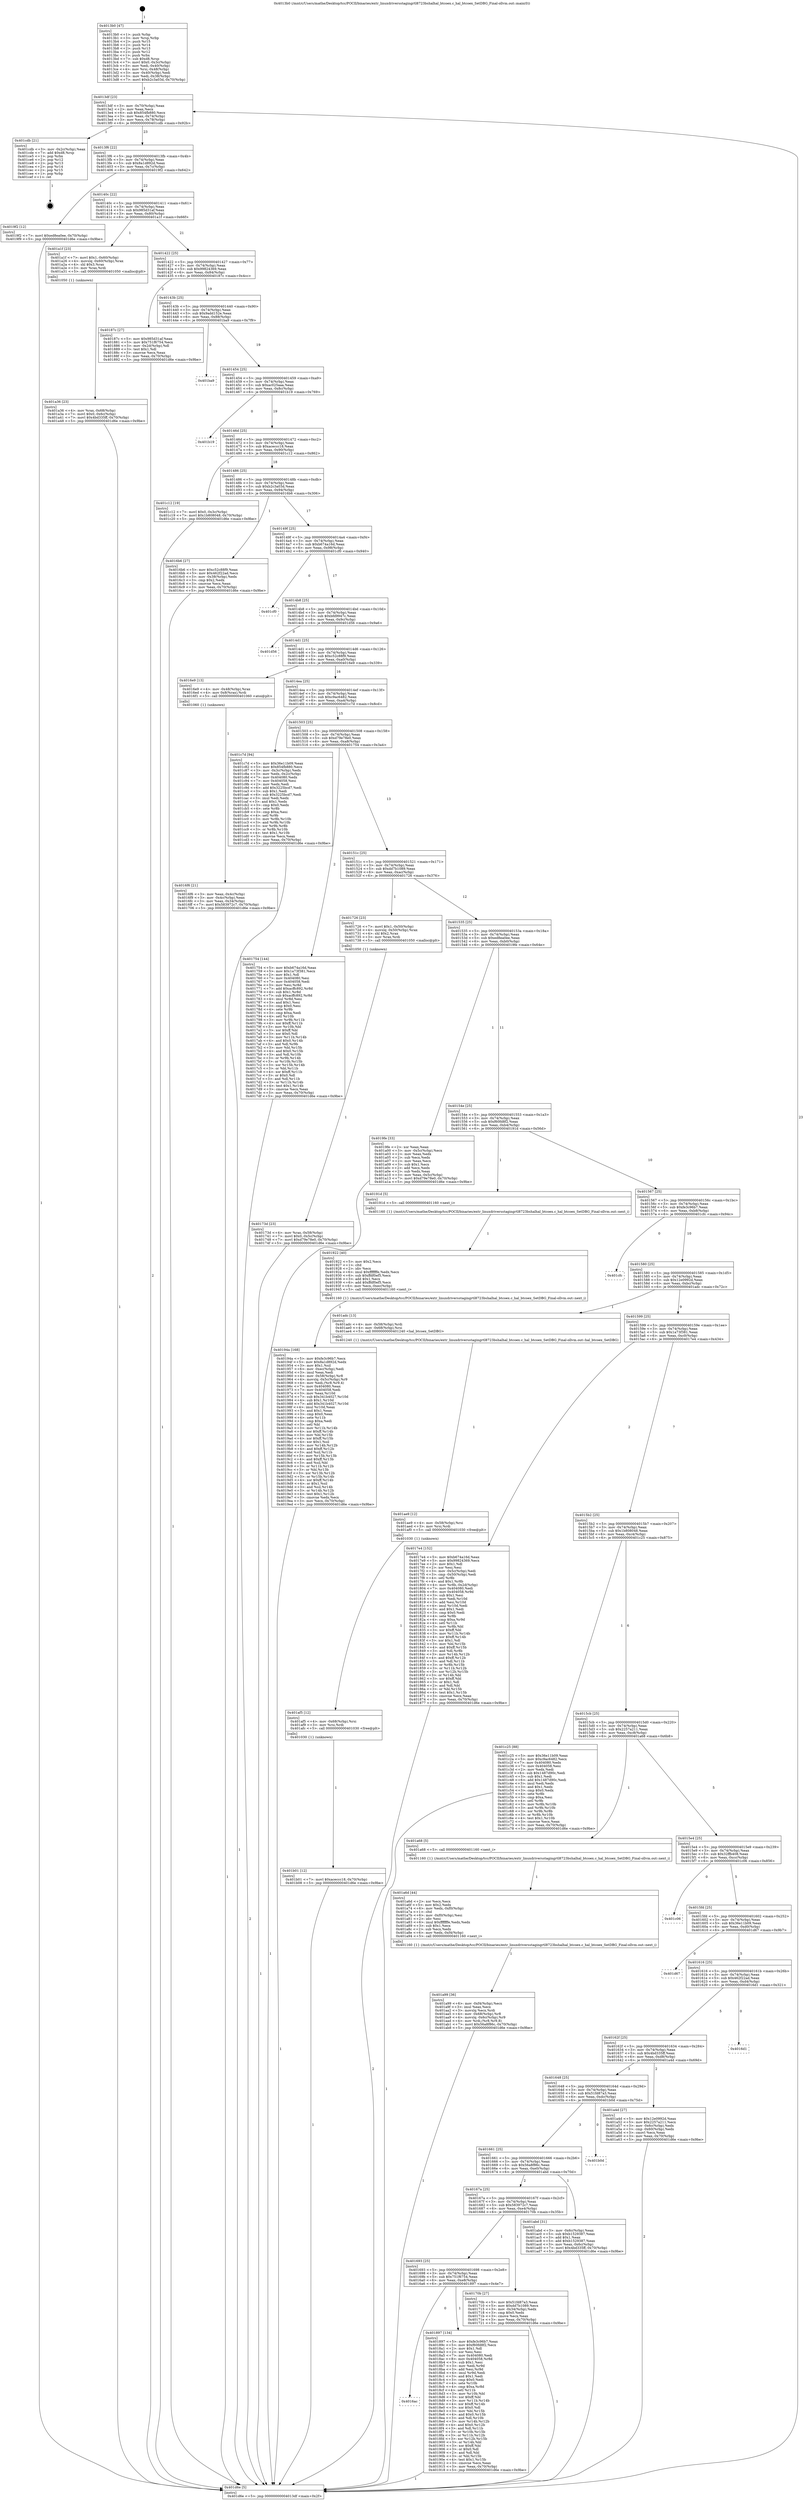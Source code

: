 digraph "0x4013b0" {
  label = "0x4013b0 (/mnt/c/Users/mathe/Desktop/tcc/POCII/binaries/extr_linuxdriversstagingrtl8723bshalhal_btcoex.c_hal_btcoex_SetDBG_Final-ollvm.out::main(0))"
  labelloc = "t"
  node[shape=record]

  Entry [label="",width=0.3,height=0.3,shape=circle,fillcolor=black,style=filled]
  "0x4013df" [label="{
     0x4013df [23]\l
     | [instrs]\l
     &nbsp;&nbsp;0x4013df \<+3\>: mov -0x70(%rbp),%eax\l
     &nbsp;&nbsp;0x4013e2 \<+2\>: mov %eax,%ecx\l
     &nbsp;&nbsp;0x4013e4 \<+6\>: sub $0x854fb880,%ecx\l
     &nbsp;&nbsp;0x4013ea \<+3\>: mov %eax,-0x74(%rbp)\l
     &nbsp;&nbsp;0x4013ed \<+3\>: mov %ecx,-0x78(%rbp)\l
     &nbsp;&nbsp;0x4013f0 \<+6\>: je 0000000000401cdb \<main+0x92b\>\l
  }"]
  "0x401cdb" [label="{
     0x401cdb [21]\l
     | [instrs]\l
     &nbsp;&nbsp;0x401cdb \<+3\>: mov -0x2c(%rbp),%eax\l
     &nbsp;&nbsp;0x401cde \<+7\>: add $0xd8,%rsp\l
     &nbsp;&nbsp;0x401ce5 \<+1\>: pop %rbx\l
     &nbsp;&nbsp;0x401ce6 \<+2\>: pop %r12\l
     &nbsp;&nbsp;0x401ce8 \<+2\>: pop %r13\l
     &nbsp;&nbsp;0x401cea \<+2\>: pop %r14\l
     &nbsp;&nbsp;0x401cec \<+2\>: pop %r15\l
     &nbsp;&nbsp;0x401cee \<+1\>: pop %rbp\l
     &nbsp;&nbsp;0x401cef \<+1\>: ret\l
  }"]
  "0x4013f6" [label="{
     0x4013f6 [22]\l
     | [instrs]\l
     &nbsp;&nbsp;0x4013f6 \<+5\>: jmp 00000000004013fb \<main+0x4b\>\l
     &nbsp;&nbsp;0x4013fb \<+3\>: mov -0x74(%rbp),%eax\l
     &nbsp;&nbsp;0x4013fe \<+5\>: sub $0x8a1d892d,%eax\l
     &nbsp;&nbsp;0x401403 \<+3\>: mov %eax,-0x7c(%rbp)\l
     &nbsp;&nbsp;0x401406 \<+6\>: je 00000000004019f2 \<main+0x642\>\l
  }"]
  Exit [label="",width=0.3,height=0.3,shape=circle,fillcolor=black,style=filled,peripheries=2]
  "0x4019f2" [label="{
     0x4019f2 [12]\l
     | [instrs]\l
     &nbsp;&nbsp;0x4019f2 \<+7\>: movl $0xed8ea0ee,-0x70(%rbp)\l
     &nbsp;&nbsp;0x4019f9 \<+5\>: jmp 0000000000401d6e \<main+0x9be\>\l
  }"]
  "0x40140c" [label="{
     0x40140c [22]\l
     | [instrs]\l
     &nbsp;&nbsp;0x40140c \<+5\>: jmp 0000000000401411 \<main+0x61\>\l
     &nbsp;&nbsp;0x401411 \<+3\>: mov -0x74(%rbp),%eax\l
     &nbsp;&nbsp;0x401414 \<+5\>: sub $0x985d31af,%eax\l
     &nbsp;&nbsp;0x401419 \<+3\>: mov %eax,-0x80(%rbp)\l
     &nbsp;&nbsp;0x40141c \<+6\>: je 0000000000401a1f \<main+0x66f\>\l
  }"]
  "0x401b01" [label="{
     0x401b01 [12]\l
     | [instrs]\l
     &nbsp;&nbsp;0x401b01 \<+7\>: movl $0xaceccc18,-0x70(%rbp)\l
     &nbsp;&nbsp;0x401b08 \<+5\>: jmp 0000000000401d6e \<main+0x9be\>\l
  }"]
  "0x401a1f" [label="{
     0x401a1f [23]\l
     | [instrs]\l
     &nbsp;&nbsp;0x401a1f \<+7\>: movl $0x1,-0x60(%rbp)\l
     &nbsp;&nbsp;0x401a26 \<+4\>: movslq -0x60(%rbp),%rax\l
     &nbsp;&nbsp;0x401a2a \<+4\>: shl $0x3,%rax\l
     &nbsp;&nbsp;0x401a2e \<+3\>: mov %rax,%rdi\l
     &nbsp;&nbsp;0x401a31 \<+5\>: call 0000000000401050 \<malloc@plt\>\l
     | [calls]\l
     &nbsp;&nbsp;0x401050 \{1\} (unknown)\l
  }"]
  "0x401422" [label="{
     0x401422 [25]\l
     | [instrs]\l
     &nbsp;&nbsp;0x401422 \<+5\>: jmp 0000000000401427 \<main+0x77\>\l
     &nbsp;&nbsp;0x401427 \<+3\>: mov -0x74(%rbp),%eax\l
     &nbsp;&nbsp;0x40142a \<+5\>: sub $0x99824369,%eax\l
     &nbsp;&nbsp;0x40142f \<+6\>: mov %eax,-0x84(%rbp)\l
     &nbsp;&nbsp;0x401435 \<+6\>: je 000000000040187c \<main+0x4cc\>\l
  }"]
  "0x401af5" [label="{
     0x401af5 [12]\l
     | [instrs]\l
     &nbsp;&nbsp;0x401af5 \<+4\>: mov -0x68(%rbp),%rsi\l
     &nbsp;&nbsp;0x401af9 \<+3\>: mov %rsi,%rdi\l
     &nbsp;&nbsp;0x401afc \<+5\>: call 0000000000401030 \<free@plt\>\l
     | [calls]\l
     &nbsp;&nbsp;0x401030 \{1\} (unknown)\l
  }"]
  "0x40187c" [label="{
     0x40187c [27]\l
     | [instrs]\l
     &nbsp;&nbsp;0x40187c \<+5\>: mov $0x985d31af,%eax\l
     &nbsp;&nbsp;0x401881 \<+5\>: mov $0x751f6754,%ecx\l
     &nbsp;&nbsp;0x401886 \<+3\>: mov -0x2d(%rbp),%dl\l
     &nbsp;&nbsp;0x401889 \<+3\>: test $0x1,%dl\l
     &nbsp;&nbsp;0x40188c \<+3\>: cmovne %ecx,%eax\l
     &nbsp;&nbsp;0x40188f \<+3\>: mov %eax,-0x70(%rbp)\l
     &nbsp;&nbsp;0x401892 \<+5\>: jmp 0000000000401d6e \<main+0x9be\>\l
  }"]
  "0x40143b" [label="{
     0x40143b [25]\l
     | [instrs]\l
     &nbsp;&nbsp;0x40143b \<+5\>: jmp 0000000000401440 \<main+0x90\>\l
     &nbsp;&nbsp;0x401440 \<+3\>: mov -0x74(%rbp),%eax\l
     &nbsp;&nbsp;0x401443 \<+5\>: sub $0x9add152e,%eax\l
     &nbsp;&nbsp;0x401448 \<+6\>: mov %eax,-0x88(%rbp)\l
     &nbsp;&nbsp;0x40144e \<+6\>: je 0000000000401ba9 \<main+0x7f9\>\l
  }"]
  "0x401ae9" [label="{
     0x401ae9 [12]\l
     | [instrs]\l
     &nbsp;&nbsp;0x401ae9 \<+4\>: mov -0x58(%rbp),%rsi\l
     &nbsp;&nbsp;0x401aed \<+3\>: mov %rsi,%rdi\l
     &nbsp;&nbsp;0x401af0 \<+5\>: call 0000000000401030 \<free@plt\>\l
     | [calls]\l
     &nbsp;&nbsp;0x401030 \{1\} (unknown)\l
  }"]
  "0x401ba9" [label="{
     0x401ba9\l
  }", style=dashed]
  "0x401454" [label="{
     0x401454 [25]\l
     | [instrs]\l
     &nbsp;&nbsp;0x401454 \<+5\>: jmp 0000000000401459 \<main+0xa9\>\l
     &nbsp;&nbsp;0x401459 \<+3\>: mov -0x74(%rbp),%eax\l
     &nbsp;&nbsp;0x40145c \<+5\>: sub $0xac025aaa,%eax\l
     &nbsp;&nbsp;0x401461 \<+6\>: mov %eax,-0x8c(%rbp)\l
     &nbsp;&nbsp;0x401467 \<+6\>: je 0000000000401b19 \<main+0x769\>\l
  }"]
  "0x401a99" [label="{
     0x401a99 [36]\l
     | [instrs]\l
     &nbsp;&nbsp;0x401a99 \<+6\>: mov -0xf4(%rbp),%ecx\l
     &nbsp;&nbsp;0x401a9f \<+3\>: imul %eax,%ecx\l
     &nbsp;&nbsp;0x401aa2 \<+3\>: movslq %ecx,%rdi\l
     &nbsp;&nbsp;0x401aa5 \<+4\>: mov -0x68(%rbp),%r8\l
     &nbsp;&nbsp;0x401aa9 \<+4\>: movslq -0x6c(%rbp),%r9\l
     &nbsp;&nbsp;0x401aad \<+4\>: mov %rdi,(%r8,%r9,8)\l
     &nbsp;&nbsp;0x401ab1 \<+7\>: movl $0x56a8f86c,-0x70(%rbp)\l
     &nbsp;&nbsp;0x401ab8 \<+5\>: jmp 0000000000401d6e \<main+0x9be\>\l
  }"]
  "0x401b19" [label="{
     0x401b19\l
  }", style=dashed]
  "0x40146d" [label="{
     0x40146d [25]\l
     | [instrs]\l
     &nbsp;&nbsp;0x40146d \<+5\>: jmp 0000000000401472 \<main+0xc2\>\l
     &nbsp;&nbsp;0x401472 \<+3\>: mov -0x74(%rbp),%eax\l
     &nbsp;&nbsp;0x401475 \<+5\>: sub $0xaceccc18,%eax\l
     &nbsp;&nbsp;0x40147a \<+6\>: mov %eax,-0x90(%rbp)\l
     &nbsp;&nbsp;0x401480 \<+6\>: je 0000000000401c12 \<main+0x862\>\l
  }"]
  "0x401a6d" [label="{
     0x401a6d [44]\l
     | [instrs]\l
     &nbsp;&nbsp;0x401a6d \<+2\>: xor %ecx,%ecx\l
     &nbsp;&nbsp;0x401a6f \<+5\>: mov $0x2,%edx\l
     &nbsp;&nbsp;0x401a74 \<+6\>: mov %edx,-0xf0(%rbp)\l
     &nbsp;&nbsp;0x401a7a \<+1\>: cltd\l
     &nbsp;&nbsp;0x401a7b \<+6\>: mov -0xf0(%rbp),%esi\l
     &nbsp;&nbsp;0x401a81 \<+2\>: idiv %esi\l
     &nbsp;&nbsp;0x401a83 \<+6\>: imul $0xfffffffe,%edx,%edx\l
     &nbsp;&nbsp;0x401a89 \<+3\>: sub $0x1,%ecx\l
     &nbsp;&nbsp;0x401a8c \<+2\>: sub %ecx,%edx\l
     &nbsp;&nbsp;0x401a8e \<+6\>: mov %edx,-0xf4(%rbp)\l
     &nbsp;&nbsp;0x401a94 \<+5\>: call 0000000000401160 \<next_i\>\l
     | [calls]\l
     &nbsp;&nbsp;0x401160 \{1\} (/mnt/c/Users/mathe/Desktop/tcc/POCII/binaries/extr_linuxdriversstagingrtl8723bshalhal_btcoex.c_hal_btcoex_SetDBG_Final-ollvm.out::next_i)\l
  }"]
  "0x401c12" [label="{
     0x401c12 [19]\l
     | [instrs]\l
     &nbsp;&nbsp;0x401c12 \<+7\>: movl $0x0,-0x3c(%rbp)\l
     &nbsp;&nbsp;0x401c19 \<+7\>: movl $0x1b808048,-0x70(%rbp)\l
     &nbsp;&nbsp;0x401c20 \<+5\>: jmp 0000000000401d6e \<main+0x9be\>\l
  }"]
  "0x401486" [label="{
     0x401486 [25]\l
     | [instrs]\l
     &nbsp;&nbsp;0x401486 \<+5\>: jmp 000000000040148b \<main+0xdb\>\l
     &nbsp;&nbsp;0x40148b \<+3\>: mov -0x74(%rbp),%eax\l
     &nbsp;&nbsp;0x40148e \<+5\>: sub $0xb2c3a03d,%eax\l
     &nbsp;&nbsp;0x401493 \<+6\>: mov %eax,-0x94(%rbp)\l
     &nbsp;&nbsp;0x401499 \<+6\>: je 00000000004016b6 \<main+0x306\>\l
  }"]
  "0x401a36" [label="{
     0x401a36 [23]\l
     | [instrs]\l
     &nbsp;&nbsp;0x401a36 \<+4\>: mov %rax,-0x68(%rbp)\l
     &nbsp;&nbsp;0x401a3a \<+7\>: movl $0x0,-0x6c(%rbp)\l
     &nbsp;&nbsp;0x401a41 \<+7\>: movl $0x4bd335ff,-0x70(%rbp)\l
     &nbsp;&nbsp;0x401a48 \<+5\>: jmp 0000000000401d6e \<main+0x9be\>\l
  }"]
  "0x4016b6" [label="{
     0x4016b6 [27]\l
     | [instrs]\l
     &nbsp;&nbsp;0x4016b6 \<+5\>: mov $0xc52c88f9,%eax\l
     &nbsp;&nbsp;0x4016bb \<+5\>: mov $0x462f22ad,%ecx\l
     &nbsp;&nbsp;0x4016c0 \<+3\>: mov -0x38(%rbp),%edx\l
     &nbsp;&nbsp;0x4016c3 \<+3\>: cmp $0x2,%edx\l
     &nbsp;&nbsp;0x4016c6 \<+3\>: cmovne %ecx,%eax\l
     &nbsp;&nbsp;0x4016c9 \<+3\>: mov %eax,-0x70(%rbp)\l
     &nbsp;&nbsp;0x4016cc \<+5\>: jmp 0000000000401d6e \<main+0x9be\>\l
  }"]
  "0x40149f" [label="{
     0x40149f [25]\l
     | [instrs]\l
     &nbsp;&nbsp;0x40149f \<+5\>: jmp 00000000004014a4 \<main+0xf4\>\l
     &nbsp;&nbsp;0x4014a4 \<+3\>: mov -0x74(%rbp),%eax\l
     &nbsp;&nbsp;0x4014a7 \<+5\>: sub $0xb674a16d,%eax\l
     &nbsp;&nbsp;0x4014ac \<+6\>: mov %eax,-0x98(%rbp)\l
     &nbsp;&nbsp;0x4014b2 \<+6\>: je 0000000000401cf0 \<main+0x940\>\l
  }"]
  "0x401d6e" [label="{
     0x401d6e [5]\l
     | [instrs]\l
     &nbsp;&nbsp;0x401d6e \<+5\>: jmp 00000000004013df \<main+0x2f\>\l
  }"]
  "0x4013b0" [label="{
     0x4013b0 [47]\l
     | [instrs]\l
     &nbsp;&nbsp;0x4013b0 \<+1\>: push %rbp\l
     &nbsp;&nbsp;0x4013b1 \<+3\>: mov %rsp,%rbp\l
     &nbsp;&nbsp;0x4013b4 \<+2\>: push %r15\l
     &nbsp;&nbsp;0x4013b6 \<+2\>: push %r14\l
     &nbsp;&nbsp;0x4013b8 \<+2\>: push %r13\l
     &nbsp;&nbsp;0x4013ba \<+2\>: push %r12\l
     &nbsp;&nbsp;0x4013bc \<+1\>: push %rbx\l
     &nbsp;&nbsp;0x4013bd \<+7\>: sub $0xd8,%rsp\l
     &nbsp;&nbsp;0x4013c4 \<+7\>: movl $0x0,-0x3c(%rbp)\l
     &nbsp;&nbsp;0x4013cb \<+3\>: mov %edi,-0x40(%rbp)\l
     &nbsp;&nbsp;0x4013ce \<+4\>: mov %rsi,-0x48(%rbp)\l
     &nbsp;&nbsp;0x4013d2 \<+3\>: mov -0x40(%rbp),%edi\l
     &nbsp;&nbsp;0x4013d5 \<+3\>: mov %edi,-0x38(%rbp)\l
     &nbsp;&nbsp;0x4013d8 \<+7\>: movl $0xb2c3a03d,-0x70(%rbp)\l
  }"]
  "0x40194a" [label="{
     0x40194a [168]\l
     | [instrs]\l
     &nbsp;&nbsp;0x40194a \<+5\>: mov $0xfe3c96b7,%ecx\l
     &nbsp;&nbsp;0x40194f \<+5\>: mov $0x8a1d892d,%edx\l
     &nbsp;&nbsp;0x401954 \<+3\>: mov $0x1,%sil\l
     &nbsp;&nbsp;0x401957 \<+6\>: mov -0xec(%rbp),%edi\l
     &nbsp;&nbsp;0x40195d \<+3\>: imul %eax,%edi\l
     &nbsp;&nbsp;0x401960 \<+4\>: mov -0x58(%rbp),%r8\l
     &nbsp;&nbsp;0x401964 \<+4\>: movslq -0x5c(%rbp),%r9\l
     &nbsp;&nbsp;0x401968 \<+4\>: mov %edi,(%r8,%r9,4)\l
     &nbsp;&nbsp;0x40196c \<+7\>: mov 0x404080,%eax\l
     &nbsp;&nbsp;0x401973 \<+7\>: mov 0x404058,%edi\l
     &nbsp;&nbsp;0x40197a \<+3\>: mov %eax,%r10d\l
     &nbsp;&nbsp;0x40197d \<+7\>: sub $0x341b4027,%r10d\l
     &nbsp;&nbsp;0x401984 \<+4\>: sub $0x1,%r10d\l
     &nbsp;&nbsp;0x401988 \<+7\>: add $0x341b4027,%r10d\l
     &nbsp;&nbsp;0x40198f \<+4\>: imul %r10d,%eax\l
     &nbsp;&nbsp;0x401993 \<+3\>: and $0x1,%eax\l
     &nbsp;&nbsp;0x401996 \<+3\>: cmp $0x0,%eax\l
     &nbsp;&nbsp;0x401999 \<+4\>: sete %r11b\l
     &nbsp;&nbsp;0x40199d \<+3\>: cmp $0xa,%edi\l
     &nbsp;&nbsp;0x4019a0 \<+3\>: setl %bl\l
     &nbsp;&nbsp;0x4019a3 \<+3\>: mov %r11b,%r14b\l
     &nbsp;&nbsp;0x4019a6 \<+4\>: xor $0xff,%r14b\l
     &nbsp;&nbsp;0x4019aa \<+3\>: mov %bl,%r15b\l
     &nbsp;&nbsp;0x4019ad \<+4\>: xor $0xff,%r15b\l
     &nbsp;&nbsp;0x4019b1 \<+4\>: xor $0x1,%sil\l
     &nbsp;&nbsp;0x4019b5 \<+3\>: mov %r14b,%r12b\l
     &nbsp;&nbsp;0x4019b8 \<+4\>: and $0xff,%r12b\l
     &nbsp;&nbsp;0x4019bc \<+3\>: and %sil,%r11b\l
     &nbsp;&nbsp;0x4019bf \<+3\>: mov %r15b,%r13b\l
     &nbsp;&nbsp;0x4019c2 \<+4\>: and $0xff,%r13b\l
     &nbsp;&nbsp;0x4019c6 \<+3\>: and %sil,%bl\l
     &nbsp;&nbsp;0x4019c9 \<+3\>: or %r11b,%r12b\l
     &nbsp;&nbsp;0x4019cc \<+3\>: or %bl,%r13b\l
     &nbsp;&nbsp;0x4019cf \<+3\>: xor %r13b,%r12b\l
     &nbsp;&nbsp;0x4019d2 \<+3\>: or %r15b,%r14b\l
     &nbsp;&nbsp;0x4019d5 \<+4\>: xor $0xff,%r14b\l
     &nbsp;&nbsp;0x4019d9 \<+4\>: or $0x1,%sil\l
     &nbsp;&nbsp;0x4019dd \<+3\>: and %sil,%r14b\l
     &nbsp;&nbsp;0x4019e0 \<+3\>: or %r14b,%r12b\l
     &nbsp;&nbsp;0x4019e3 \<+4\>: test $0x1,%r12b\l
     &nbsp;&nbsp;0x4019e7 \<+3\>: cmovne %edx,%ecx\l
     &nbsp;&nbsp;0x4019ea \<+3\>: mov %ecx,-0x70(%rbp)\l
     &nbsp;&nbsp;0x4019ed \<+5\>: jmp 0000000000401d6e \<main+0x9be\>\l
  }"]
  "0x401cf0" [label="{
     0x401cf0\l
  }", style=dashed]
  "0x4014b8" [label="{
     0x4014b8 [25]\l
     | [instrs]\l
     &nbsp;&nbsp;0x4014b8 \<+5\>: jmp 00000000004014bd \<main+0x10d\>\l
     &nbsp;&nbsp;0x4014bd \<+3\>: mov -0x74(%rbp),%eax\l
     &nbsp;&nbsp;0x4014c0 \<+5\>: sub $0xbfd9947c,%eax\l
     &nbsp;&nbsp;0x4014c5 \<+6\>: mov %eax,-0x9c(%rbp)\l
     &nbsp;&nbsp;0x4014cb \<+6\>: je 0000000000401d56 \<main+0x9a6\>\l
  }"]
  "0x401922" [label="{
     0x401922 [40]\l
     | [instrs]\l
     &nbsp;&nbsp;0x401922 \<+5\>: mov $0x2,%ecx\l
     &nbsp;&nbsp;0x401927 \<+1\>: cltd\l
     &nbsp;&nbsp;0x401928 \<+2\>: idiv %ecx\l
     &nbsp;&nbsp;0x40192a \<+6\>: imul $0xfffffffe,%edx,%ecx\l
     &nbsp;&nbsp;0x401930 \<+6\>: sub $0xffdf0ef5,%ecx\l
     &nbsp;&nbsp;0x401936 \<+3\>: add $0x1,%ecx\l
     &nbsp;&nbsp;0x401939 \<+6\>: add $0xffdf0ef5,%ecx\l
     &nbsp;&nbsp;0x40193f \<+6\>: mov %ecx,-0xec(%rbp)\l
     &nbsp;&nbsp;0x401945 \<+5\>: call 0000000000401160 \<next_i\>\l
     | [calls]\l
     &nbsp;&nbsp;0x401160 \{1\} (/mnt/c/Users/mathe/Desktop/tcc/POCII/binaries/extr_linuxdriversstagingrtl8723bshalhal_btcoex.c_hal_btcoex_SetDBG_Final-ollvm.out::next_i)\l
  }"]
  "0x401d56" [label="{
     0x401d56\l
  }", style=dashed]
  "0x4014d1" [label="{
     0x4014d1 [25]\l
     | [instrs]\l
     &nbsp;&nbsp;0x4014d1 \<+5\>: jmp 00000000004014d6 \<main+0x126\>\l
     &nbsp;&nbsp;0x4014d6 \<+3\>: mov -0x74(%rbp),%eax\l
     &nbsp;&nbsp;0x4014d9 \<+5\>: sub $0xc52c88f9,%eax\l
     &nbsp;&nbsp;0x4014de \<+6\>: mov %eax,-0xa0(%rbp)\l
     &nbsp;&nbsp;0x4014e4 \<+6\>: je 00000000004016e9 \<main+0x339\>\l
  }"]
  "0x4016ac" [label="{
     0x4016ac\l
  }", style=dashed]
  "0x4016e9" [label="{
     0x4016e9 [13]\l
     | [instrs]\l
     &nbsp;&nbsp;0x4016e9 \<+4\>: mov -0x48(%rbp),%rax\l
     &nbsp;&nbsp;0x4016ed \<+4\>: mov 0x8(%rax),%rdi\l
     &nbsp;&nbsp;0x4016f1 \<+5\>: call 0000000000401060 \<atoi@plt\>\l
     | [calls]\l
     &nbsp;&nbsp;0x401060 \{1\} (unknown)\l
  }"]
  "0x4014ea" [label="{
     0x4014ea [25]\l
     | [instrs]\l
     &nbsp;&nbsp;0x4014ea \<+5\>: jmp 00000000004014ef \<main+0x13f\>\l
     &nbsp;&nbsp;0x4014ef \<+3\>: mov -0x74(%rbp),%eax\l
     &nbsp;&nbsp;0x4014f2 \<+5\>: sub $0xc9ac6482,%eax\l
     &nbsp;&nbsp;0x4014f7 \<+6\>: mov %eax,-0xa4(%rbp)\l
     &nbsp;&nbsp;0x4014fd \<+6\>: je 0000000000401c7d \<main+0x8cd\>\l
  }"]
  "0x4016f6" [label="{
     0x4016f6 [21]\l
     | [instrs]\l
     &nbsp;&nbsp;0x4016f6 \<+3\>: mov %eax,-0x4c(%rbp)\l
     &nbsp;&nbsp;0x4016f9 \<+3\>: mov -0x4c(%rbp),%eax\l
     &nbsp;&nbsp;0x4016fc \<+3\>: mov %eax,-0x34(%rbp)\l
     &nbsp;&nbsp;0x4016ff \<+7\>: movl $0x583972c7,-0x70(%rbp)\l
     &nbsp;&nbsp;0x401706 \<+5\>: jmp 0000000000401d6e \<main+0x9be\>\l
  }"]
  "0x401897" [label="{
     0x401897 [134]\l
     | [instrs]\l
     &nbsp;&nbsp;0x401897 \<+5\>: mov $0xfe3c96b7,%eax\l
     &nbsp;&nbsp;0x40189c \<+5\>: mov $0xf60fd8f2,%ecx\l
     &nbsp;&nbsp;0x4018a1 \<+2\>: mov $0x1,%dl\l
     &nbsp;&nbsp;0x4018a3 \<+2\>: xor %esi,%esi\l
     &nbsp;&nbsp;0x4018a5 \<+7\>: mov 0x404080,%edi\l
     &nbsp;&nbsp;0x4018ac \<+8\>: mov 0x404058,%r8d\l
     &nbsp;&nbsp;0x4018b4 \<+3\>: sub $0x1,%esi\l
     &nbsp;&nbsp;0x4018b7 \<+3\>: mov %edi,%r9d\l
     &nbsp;&nbsp;0x4018ba \<+3\>: add %esi,%r9d\l
     &nbsp;&nbsp;0x4018bd \<+4\>: imul %r9d,%edi\l
     &nbsp;&nbsp;0x4018c1 \<+3\>: and $0x1,%edi\l
     &nbsp;&nbsp;0x4018c4 \<+3\>: cmp $0x0,%edi\l
     &nbsp;&nbsp;0x4018c7 \<+4\>: sete %r10b\l
     &nbsp;&nbsp;0x4018cb \<+4\>: cmp $0xa,%r8d\l
     &nbsp;&nbsp;0x4018cf \<+4\>: setl %r11b\l
     &nbsp;&nbsp;0x4018d3 \<+3\>: mov %r10b,%bl\l
     &nbsp;&nbsp;0x4018d6 \<+3\>: xor $0xff,%bl\l
     &nbsp;&nbsp;0x4018d9 \<+3\>: mov %r11b,%r14b\l
     &nbsp;&nbsp;0x4018dc \<+4\>: xor $0xff,%r14b\l
     &nbsp;&nbsp;0x4018e0 \<+3\>: xor $0x0,%dl\l
     &nbsp;&nbsp;0x4018e3 \<+3\>: mov %bl,%r15b\l
     &nbsp;&nbsp;0x4018e6 \<+4\>: and $0x0,%r15b\l
     &nbsp;&nbsp;0x4018ea \<+3\>: and %dl,%r10b\l
     &nbsp;&nbsp;0x4018ed \<+3\>: mov %r14b,%r12b\l
     &nbsp;&nbsp;0x4018f0 \<+4\>: and $0x0,%r12b\l
     &nbsp;&nbsp;0x4018f4 \<+3\>: and %dl,%r11b\l
     &nbsp;&nbsp;0x4018f7 \<+3\>: or %r10b,%r15b\l
     &nbsp;&nbsp;0x4018fa \<+3\>: or %r11b,%r12b\l
     &nbsp;&nbsp;0x4018fd \<+3\>: xor %r12b,%r15b\l
     &nbsp;&nbsp;0x401900 \<+3\>: or %r14b,%bl\l
     &nbsp;&nbsp;0x401903 \<+3\>: xor $0xff,%bl\l
     &nbsp;&nbsp;0x401906 \<+3\>: or $0x0,%dl\l
     &nbsp;&nbsp;0x401909 \<+2\>: and %dl,%bl\l
     &nbsp;&nbsp;0x40190b \<+3\>: or %bl,%r15b\l
     &nbsp;&nbsp;0x40190e \<+4\>: test $0x1,%r15b\l
     &nbsp;&nbsp;0x401912 \<+3\>: cmovne %ecx,%eax\l
     &nbsp;&nbsp;0x401915 \<+3\>: mov %eax,-0x70(%rbp)\l
     &nbsp;&nbsp;0x401918 \<+5\>: jmp 0000000000401d6e \<main+0x9be\>\l
  }"]
  "0x401c7d" [label="{
     0x401c7d [94]\l
     | [instrs]\l
     &nbsp;&nbsp;0x401c7d \<+5\>: mov $0x36e11b09,%eax\l
     &nbsp;&nbsp;0x401c82 \<+5\>: mov $0x854fb880,%ecx\l
     &nbsp;&nbsp;0x401c87 \<+3\>: mov -0x3c(%rbp),%edx\l
     &nbsp;&nbsp;0x401c8a \<+3\>: mov %edx,-0x2c(%rbp)\l
     &nbsp;&nbsp;0x401c8d \<+7\>: mov 0x404080,%edx\l
     &nbsp;&nbsp;0x401c94 \<+7\>: mov 0x404058,%esi\l
     &nbsp;&nbsp;0x401c9b \<+2\>: mov %edx,%edi\l
     &nbsp;&nbsp;0x401c9d \<+6\>: add $0x3225bcd7,%edi\l
     &nbsp;&nbsp;0x401ca3 \<+3\>: sub $0x1,%edi\l
     &nbsp;&nbsp;0x401ca6 \<+6\>: sub $0x3225bcd7,%edi\l
     &nbsp;&nbsp;0x401cac \<+3\>: imul %edi,%edx\l
     &nbsp;&nbsp;0x401caf \<+3\>: and $0x1,%edx\l
     &nbsp;&nbsp;0x401cb2 \<+3\>: cmp $0x0,%edx\l
     &nbsp;&nbsp;0x401cb5 \<+4\>: sete %r8b\l
     &nbsp;&nbsp;0x401cb9 \<+3\>: cmp $0xa,%esi\l
     &nbsp;&nbsp;0x401cbc \<+4\>: setl %r9b\l
     &nbsp;&nbsp;0x401cc0 \<+3\>: mov %r8b,%r10b\l
     &nbsp;&nbsp;0x401cc3 \<+3\>: and %r9b,%r10b\l
     &nbsp;&nbsp;0x401cc6 \<+3\>: xor %r9b,%r8b\l
     &nbsp;&nbsp;0x401cc9 \<+3\>: or %r8b,%r10b\l
     &nbsp;&nbsp;0x401ccc \<+4\>: test $0x1,%r10b\l
     &nbsp;&nbsp;0x401cd0 \<+3\>: cmovne %ecx,%eax\l
     &nbsp;&nbsp;0x401cd3 \<+3\>: mov %eax,-0x70(%rbp)\l
     &nbsp;&nbsp;0x401cd6 \<+5\>: jmp 0000000000401d6e \<main+0x9be\>\l
  }"]
  "0x401503" [label="{
     0x401503 [25]\l
     | [instrs]\l
     &nbsp;&nbsp;0x401503 \<+5\>: jmp 0000000000401508 \<main+0x158\>\l
     &nbsp;&nbsp;0x401508 \<+3\>: mov -0x74(%rbp),%eax\l
     &nbsp;&nbsp;0x40150b \<+5\>: sub $0xd79e78e0,%eax\l
     &nbsp;&nbsp;0x401510 \<+6\>: mov %eax,-0xa8(%rbp)\l
     &nbsp;&nbsp;0x401516 \<+6\>: je 0000000000401754 \<main+0x3a4\>\l
  }"]
  "0x40173d" [label="{
     0x40173d [23]\l
     | [instrs]\l
     &nbsp;&nbsp;0x40173d \<+4\>: mov %rax,-0x58(%rbp)\l
     &nbsp;&nbsp;0x401741 \<+7\>: movl $0x0,-0x5c(%rbp)\l
     &nbsp;&nbsp;0x401748 \<+7\>: movl $0xd79e78e0,-0x70(%rbp)\l
     &nbsp;&nbsp;0x40174f \<+5\>: jmp 0000000000401d6e \<main+0x9be\>\l
  }"]
  "0x401754" [label="{
     0x401754 [144]\l
     | [instrs]\l
     &nbsp;&nbsp;0x401754 \<+5\>: mov $0xb674a16d,%eax\l
     &nbsp;&nbsp;0x401759 \<+5\>: mov $0x1a73f381,%ecx\l
     &nbsp;&nbsp;0x40175e \<+2\>: mov $0x1,%dl\l
     &nbsp;&nbsp;0x401760 \<+7\>: mov 0x404080,%esi\l
     &nbsp;&nbsp;0x401767 \<+7\>: mov 0x404058,%edi\l
     &nbsp;&nbsp;0x40176e \<+3\>: mov %esi,%r8d\l
     &nbsp;&nbsp;0x401771 \<+7\>: add $0xacffc892,%r8d\l
     &nbsp;&nbsp;0x401778 \<+4\>: sub $0x1,%r8d\l
     &nbsp;&nbsp;0x40177c \<+7\>: sub $0xacffc892,%r8d\l
     &nbsp;&nbsp;0x401783 \<+4\>: imul %r8d,%esi\l
     &nbsp;&nbsp;0x401787 \<+3\>: and $0x1,%esi\l
     &nbsp;&nbsp;0x40178a \<+3\>: cmp $0x0,%esi\l
     &nbsp;&nbsp;0x40178d \<+4\>: sete %r9b\l
     &nbsp;&nbsp;0x401791 \<+3\>: cmp $0xa,%edi\l
     &nbsp;&nbsp;0x401794 \<+4\>: setl %r10b\l
     &nbsp;&nbsp;0x401798 \<+3\>: mov %r9b,%r11b\l
     &nbsp;&nbsp;0x40179b \<+4\>: xor $0xff,%r11b\l
     &nbsp;&nbsp;0x40179f \<+3\>: mov %r10b,%bl\l
     &nbsp;&nbsp;0x4017a2 \<+3\>: xor $0xff,%bl\l
     &nbsp;&nbsp;0x4017a5 \<+3\>: xor $0x0,%dl\l
     &nbsp;&nbsp;0x4017a8 \<+3\>: mov %r11b,%r14b\l
     &nbsp;&nbsp;0x4017ab \<+4\>: and $0x0,%r14b\l
     &nbsp;&nbsp;0x4017af \<+3\>: and %dl,%r9b\l
     &nbsp;&nbsp;0x4017b2 \<+3\>: mov %bl,%r15b\l
     &nbsp;&nbsp;0x4017b5 \<+4\>: and $0x0,%r15b\l
     &nbsp;&nbsp;0x4017b9 \<+3\>: and %dl,%r10b\l
     &nbsp;&nbsp;0x4017bc \<+3\>: or %r9b,%r14b\l
     &nbsp;&nbsp;0x4017bf \<+3\>: or %r10b,%r15b\l
     &nbsp;&nbsp;0x4017c2 \<+3\>: xor %r15b,%r14b\l
     &nbsp;&nbsp;0x4017c5 \<+3\>: or %bl,%r11b\l
     &nbsp;&nbsp;0x4017c8 \<+4\>: xor $0xff,%r11b\l
     &nbsp;&nbsp;0x4017cc \<+3\>: or $0x0,%dl\l
     &nbsp;&nbsp;0x4017cf \<+3\>: and %dl,%r11b\l
     &nbsp;&nbsp;0x4017d2 \<+3\>: or %r11b,%r14b\l
     &nbsp;&nbsp;0x4017d5 \<+4\>: test $0x1,%r14b\l
     &nbsp;&nbsp;0x4017d9 \<+3\>: cmovne %ecx,%eax\l
     &nbsp;&nbsp;0x4017dc \<+3\>: mov %eax,-0x70(%rbp)\l
     &nbsp;&nbsp;0x4017df \<+5\>: jmp 0000000000401d6e \<main+0x9be\>\l
  }"]
  "0x40151c" [label="{
     0x40151c [25]\l
     | [instrs]\l
     &nbsp;&nbsp;0x40151c \<+5\>: jmp 0000000000401521 \<main+0x171\>\l
     &nbsp;&nbsp;0x401521 \<+3\>: mov -0x74(%rbp),%eax\l
     &nbsp;&nbsp;0x401524 \<+5\>: sub $0xdd7b1089,%eax\l
     &nbsp;&nbsp;0x401529 \<+6\>: mov %eax,-0xac(%rbp)\l
     &nbsp;&nbsp;0x40152f \<+6\>: je 0000000000401726 \<main+0x376\>\l
  }"]
  "0x401693" [label="{
     0x401693 [25]\l
     | [instrs]\l
     &nbsp;&nbsp;0x401693 \<+5\>: jmp 0000000000401698 \<main+0x2e8\>\l
     &nbsp;&nbsp;0x401698 \<+3\>: mov -0x74(%rbp),%eax\l
     &nbsp;&nbsp;0x40169b \<+5\>: sub $0x751f6754,%eax\l
     &nbsp;&nbsp;0x4016a0 \<+6\>: mov %eax,-0xe8(%rbp)\l
     &nbsp;&nbsp;0x4016a6 \<+6\>: je 0000000000401897 \<main+0x4e7\>\l
  }"]
  "0x401726" [label="{
     0x401726 [23]\l
     | [instrs]\l
     &nbsp;&nbsp;0x401726 \<+7\>: movl $0x1,-0x50(%rbp)\l
     &nbsp;&nbsp;0x40172d \<+4\>: movslq -0x50(%rbp),%rax\l
     &nbsp;&nbsp;0x401731 \<+4\>: shl $0x2,%rax\l
     &nbsp;&nbsp;0x401735 \<+3\>: mov %rax,%rdi\l
     &nbsp;&nbsp;0x401738 \<+5\>: call 0000000000401050 \<malloc@plt\>\l
     | [calls]\l
     &nbsp;&nbsp;0x401050 \{1\} (unknown)\l
  }"]
  "0x401535" [label="{
     0x401535 [25]\l
     | [instrs]\l
     &nbsp;&nbsp;0x401535 \<+5\>: jmp 000000000040153a \<main+0x18a\>\l
     &nbsp;&nbsp;0x40153a \<+3\>: mov -0x74(%rbp),%eax\l
     &nbsp;&nbsp;0x40153d \<+5\>: sub $0xed8ea0ee,%eax\l
     &nbsp;&nbsp;0x401542 \<+6\>: mov %eax,-0xb0(%rbp)\l
     &nbsp;&nbsp;0x401548 \<+6\>: je 00000000004019fe \<main+0x64e\>\l
  }"]
  "0x40170b" [label="{
     0x40170b [27]\l
     | [instrs]\l
     &nbsp;&nbsp;0x40170b \<+5\>: mov $0x51fd87a3,%eax\l
     &nbsp;&nbsp;0x401710 \<+5\>: mov $0xdd7b1089,%ecx\l
     &nbsp;&nbsp;0x401715 \<+3\>: mov -0x34(%rbp),%edx\l
     &nbsp;&nbsp;0x401718 \<+3\>: cmp $0x0,%edx\l
     &nbsp;&nbsp;0x40171b \<+3\>: cmove %ecx,%eax\l
     &nbsp;&nbsp;0x40171e \<+3\>: mov %eax,-0x70(%rbp)\l
     &nbsp;&nbsp;0x401721 \<+5\>: jmp 0000000000401d6e \<main+0x9be\>\l
  }"]
  "0x4019fe" [label="{
     0x4019fe [33]\l
     | [instrs]\l
     &nbsp;&nbsp;0x4019fe \<+2\>: xor %eax,%eax\l
     &nbsp;&nbsp;0x401a00 \<+3\>: mov -0x5c(%rbp),%ecx\l
     &nbsp;&nbsp;0x401a03 \<+2\>: mov %eax,%edx\l
     &nbsp;&nbsp;0x401a05 \<+2\>: sub %ecx,%edx\l
     &nbsp;&nbsp;0x401a07 \<+2\>: mov %eax,%ecx\l
     &nbsp;&nbsp;0x401a09 \<+3\>: sub $0x1,%ecx\l
     &nbsp;&nbsp;0x401a0c \<+2\>: add %ecx,%edx\l
     &nbsp;&nbsp;0x401a0e \<+2\>: sub %edx,%eax\l
     &nbsp;&nbsp;0x401a10 \<+3\>: mov %eax,-0x5c(%rbp)\l
     &nbsp;&nbsp;0x401a13 \<+7\>: movl $0xd79e78e0,-0x70(%rbp)\l
     &nbsp;&nbsp;0x401a1a \<+5\>: jmp 0000000000401d6e \<main+0x9be\>\l
  }"]
  "0x40154e" [label="{
     0x40154e [25]\l
     | [instrs]\l
     &nbsp;&nbsp;0x40154e \<+5\>: jmp 0000000000401553 \<main+0x1a3\>\l
     &nbsp;&nbsp;0x401553 \<+3\>: mov -0x74(%rbp),%eax\l
     &nbsp;&nbsp;0x401556 \<+5\>: sub $0xf60fd8f2,%eax\l
     &nbsp;&nbsp;0x40155b \<+6\>: mov %eax,-0xb4(%rbp)\l
     &nbsp;&nbsp;0x401561 \<+6\>: je 000000000040191d \<main+0x56d\>\l
  }"]
  "0x40167a" [label="{
     0x40167a [25]\l
     | [instrs]\l
     &nbsp;&nbsp;0x40167a \<+5\>: jmp 000000000040167f \<main+0x2cf\>\l
     &nbsp;&nbsp;0x40167f \<+3\>: mov -0x74(%rbp),%eax\l
     &nbsp;&nbsp;0x401682 \<+5\>: sub $0x583972c7,%eax\l
     &nbsp;&nbsp;0x401687 \<+6\>: mov %eax,-0xe4(%rbp)\l
     &nbsp;&nbsp;0x40168d \<+6\>: je 000000000040170b \<main+0x35b\>\l
  }"]
  "0x40191d" [label="{
     0x40191d [5]\l
     | [instrs]\l
     &nbsp;&nbsp;0x40191d \<+5\>: call 0000000000401160 \<next_i\>\l
     | [calls]\l
     &nbsp;&nbsp;0x401160 \{1\} (/mnt/c/Users/mathe/Desktop/tcc/POCII/binaries/extr_linuxdriversstagingrtl8723bshalhal_btcoex.c_hal_btcoex_SetDBG_Final-ollvm.out::next_i)\l
  }"]
  "0x401567" [label="{
     0x401567 [25]\l
     | [instrs]\l
     &nbsp;&nbsp;0x401567 \<+5\>: jmp 000000000040156c \<main+0x1bc\>\l
     &nbsp;&nbsp;0x40156c \<+3\>: mov -0x74(%rbp),%eax\l
     &nbsp;&nbsp;0x40156f \<+5\>: sub $0xfe3c96b7,%eax\l
     &nbsp;&nbsp;0x401574 \<+6\>: mov %eax,-0xb8(%rbp)\l
     &nbsp;&nbsp;0x40157a \<+6\>: je 0000000000401cfc \<main+0x94c\>\l
  }"]
  "0x401abd" [label="{
     0x401abd [31]\l
     | [instrs]\l
     &nbsp;&nbsp;0x401abd \<+3\>: mov -0x6c(%rbp),%eax\l
     &nbsp;&nbsp;0x401ac0 \<+5\>: sub $0xb1529387,%eax\l
     &nbsp;&nbsp;0x401ac5 \<+3\>: add $0x1,%eax\l
     &nbsp;&nbsp;0x401ac8 \<+5\>: add $0xb1529387,%eax\l
     &nbsp;&nbsp;0x401acd \<+3\>: mov %eax,-0x6c(%rbp)\l
     &nbsp;&nbsp;0x401ad0 \<+7\>: movl $0x4bd335ff,-0x70(%rbp)\l
     &nbsp;&nbsp;0x401ad7 \<+5\>: jmp 0000000000401d6e \<main+0x9be\>\l
  }"]
  "0x401cfc" [label="{
     0x401cfc\l
  }", style=dashed]
  "0x401580" [label="{
     0x401580 [25]\l
     | [instrs]\l
     &nbsp;&nbsp;0x401580 \<+5\>: jmp 0000000000401585 \<main+0x1d5\>\l
     &nbsp;&nbsp;0x401585 \<+3\>: mov -0x74(%rbp),%eax\l
     &nbsp;&nbsp;0x401588 \<+5\>: sub $0x12e0992d,%eax\l
     &nbsp;&nbsp;0x40158d \<+6\>: mov %eax,-0xbc(%rbp)\l
     &nbsp;&nbsp;0x401593 \<+6\>: je 0000000000401adc \<main+0x72c\>\l
  }"]
  "0x401661" [label="{
     0x401661 [25]\l
     | [instrs]\l
     &nbsp;&nbsp;0x401661 \<+5\>: jmp 0000000000401666 \<main+0x2b6\>\l
     &nbsp;&nbsp;0x401666 \<+3\>: mov -0x74(%rbp),%eax\l
     &nbsp;&nbsp;0x401669 \<+5\>: sub $0x56a8f86c,%eax\l
     &nbsp;&nbsp;0x40166e \<+6\>: mov %eax,-0xe0(%rbp)\l
     &nbsp;&nbsp;0x401674 \<+6\>: je 0000000000401abd \<main+0x70d\>\l
  }"]
  "0x401adc" [label="{
     0x401adc [13]\l
     | [instrs]\l
     &nbsp;&nbsp;0x401adc \<+4\>: mov -0x58(%rbp),%rdi\l
     &nbsp;&nbsp;0x401ae0 \<+4\>: mov -0x68(%rbp),%rsi\l
     &nbsp;&nbsp;0x401ae4 \<+5\>: call 0000000000401240 \<hal_btcoex_SetDBG\>\l
     | [calls]\l
     &nbsp;&nbsp;0x401240 \{1\} (/mnt/c/Users/mathe/Desktop/tcc/POCII/binaries/extr_linuxdriversstagingrtl8723bshalhal_btcoex.c_hal_btcoex_SetDBG_Final-ollvm.out::hal_btcoex_SetDBG)\l
  }"]
  "0x401599" [label="{
     0x401599 [25]\l
     | [instrs]\l
     &nbsp;&nbsp;0x401599 \<+5\>: jmp 000000000040159e \<main+0x1ee\>\l
     &nbsp;&nbsp;0x40159e \<+3\>: mov -0x74(%rbp),%eax\l
     &nbsp;&nbsp;0x4015a1 \<+5\>: sub $0x1a73f381,%eax\l
     &nbsp;&nbsp;0x4015a6 \<+6\>: mov %eax,-0xc0(%rbp)\l
     &nbsp;&nbsp;0x4015ac \<+6\>: je 00000000004017e4 \<main+0x434\>\l
  }"]
  "0x401b0d" [label="{
     0x401b0d\l
  }", style=dashed]
  "0x4017e4" [label="{
     0x4017e4 [152]\l
     | [instrs]\l
     &nbsp;&nbsp;0x4017e4 \<+5\>: mov $0xb674a16d,%eax\l
     &nbsp;&nbsp;0x4017e9 \<+5\>: mov $0x99824369,%ecx\l
     &nbsp;&nbsp;0x4017ee \<+2\>: mov $0x1,%dl\l
     &nbsp;&nbsp;0x4017f0 \<+2\>: xor %esi,%esi\l
     &nbsp;&nbsp;0x4017f2 \<+3\>: mov -0x5c(%rbp),%edi\l
     &nbsp;&nbsp;0x4017f5 \<+3\>: cmp -0x50(%rbp),%edi\l
     &nbsp;&nbsp;0x4017f8 \<+4\>: setl %r8b\l
     &nbsp;&nbsp;0x4017fc \<+4\>: and $0x1,%r8b\l
     &nbsp;&nbsp;0x401800 \<+4\>: mov %r8b,-0x2d(%rbp)\l
     &nbsp;&nbsp;0x401804 \<+7\>: mov 0x404080,%edi\l
     &nbsp;&nbsp;0x40180b \<+8\>: mov 0x404058,%r9d\l
     &nbsp;&nbsp;0x401813 \<+3\>: sub $0x1,%esi\l
     &nbsp;&nbsp;0x401816 \<+3\>: mov %edi,%r10d\l
     &nbsp;&nbsp;0x401819 \<+3\>: add %esi,%r10d\l
     &nbsp;&nbsp;0x40181c \<+4\>: imul %r10d,%edi\l
     &nbsp;&nbsp;0x401820 \<+3\>: and $0x1,%edi\l
     &nbsp;&nbsp;0x401823 \<+3\>: cmp $0x0,%edi\l
     &nbsp;&nbsp;0x401826 \<+4\>: sete %r8b\l
     &nbsp;&nbsp;0x40182a \<+4\>: cmp $0xa,%r9d\l
     &nbsp;&nbsp;0x40182e \<+4\>: setl %r11b\l
     &nbsp;&nbsp;0x401832 \<+3\>: mov %r8b,%bl\l
     &nbsp;&nbsp;0x401835 \<+3\>: xor $0xff,%bl\l
     &nbsp;&nbsp;0x401838 \<+3\>: mov %r11b,%r14b\l
     &nbsp;&nbsp;0x40183b \<+4\>: xor $0xff,%r14b\l
     &nbsp;&nbsp;0x40183f \<+3\>: xor $0x1,%dl\l
     &nbsp;&nbsp;0x401842 \<+3\>: mov %bl,%r15b\l
     &nbsp;&nbsp;0x401845 \<+4\>: and $0xff,%r15b\l
     &nbsp;&nbsp;0x401849 \<+3\>: and %dl,%r8b\l
     &nbsp;&nbsp;0x40184c \<+3\>: mov %r14b,%r12b\l
     &nbsp;&nbsp;0x40184f \<+4\>: and $0xff,%r12b\l
     &nbsp;&nbsp;0x401853 \<+3\>: and %dl,%r11b\l
     &nbsp;&nbsp;0x401856 \<+3\>: or %r8b,%r15b\l
     &nbsp;&nbsp;0x401859 \<+3\>: or %r11b,%r12b\l
     &nbsp;&nbsp;0x40185c \<+3\>: xor %r12b,%r15b\l
     &nbsp;&nbsp;0x40185f \<+3\>: or %r14b,%bl\l
     &nbsp;&nbsp;0x401862 \<+3\>: xor $0xff,%bl\l
     &nbsp;&nbsp;0x401865 \<+3\>: or $0x1,%dl\l
     &nbsp;&nbsp;0x401868 \<+2\>: and %dl,%bl\l
     &nbsp;&nbsp;0x40186a \<+3\>: or %bl,%r15b\l
     &nbsp;&nbsp;0x40186d \<+4\>: test $0x1,%r15b\l
     &nbsp;&nbsp;0x401871 \<+3\>: cmovne %ecx,%eax\l
     &nbsp;&nbsp;0x401874 \<+3\>: mov %eax,-0x70(%rbp)\l
     &nbsp;&nbsp;0x401877 \<+5\>: jmp 0000000000401d6e \<main+0x9be\>\l
  }"]
  "0x4015b2" [label="{
     0x4015b2 [25]\l
     | [instrs]\l
     &nbsp;&nbsp;0x4015b2 \<+5\>: jmp 00000000004015b7 \<main+0x207\>\l
     &nbsp;&nbsp;0x4015b7 \<+3\>: mov -0x74(%rbp),%eax\l
     &nbsp;&nbsp;0x4015ba \<+5\>: sub $0x1b808048,%eax\l
     &nbsp;&nbsp;0x4015bf \<+6\>: mov %eax,-0xc4(%rbp)\l
     &nbsp;&nbsp;0x4015c5 \<+6\>: je 0000000000401c25 \<main+0x875\>\l
  }"]
  "0x401648" [label="{
     0x401648 [25]\l
     | [instrs]\l
     &nbsp;&nbsp;0x401648 \<+5\>: jmp 000000000040164d \<main+0x29d\>\l
     &nbsp;&nbsp;0x40164d \<+3\>: mov -0x74(%rbp),%eax\l
     &nbsp;&nbsp;0x401650 \<+5\>: sub $0x51fd87a3,%eax\l
     &nbsp;&nbsp;0x401655 \<+6\>: mov %eax,-0xdc(%rbp)\l
     &nbsp;&nbsp;0x40165b \<+6\>: je 0000000000401b0d \<main+0x75d\>\l
  }"]
  "0x401c25" [label="{
     0x401c25 [88]\l
     | [instrs]\l
     &nbsp;&nbsp;0x401c25 \<+5\>: mov $0x36e11b09,%eax\l
     &nbsp;&nbsp;0x401c2a \<+5\>: mov $0xc9ac6482,%ecx\l
     &nbsp;&nbsp;0x401c2f \<+7\>: mov 0x404080,%edx\l
     &nbsp;&nbsp;0x401c36 \<+7\>: mov 0x404058,%esi\l
     &nbsp;&nbsp;0x401c3d \<+2\>: mov %edx,%edi\l
     &nbsp;&nbsp;0x401c3f \<+6\>: sub $0x1487d90c,%edi\l
     &nbsp;&nbsp;0x401c45 \<+3\>: sub $0x1,%edi\l
     &nbsp;&nbsp;0x401c48 \<+6\>: add $0x1487d90c,%edi\l
     &nbsp;&nbsp;0x401c4e \<+3\>: imul %edi,%edx\l
     &nbsp;&nbsp;0x401c51 \<+3\>: and $0x1,%edx\l
     &nbsp;&nbsp;0x401c54 \<+3\>: cmp $0x0,%edx\l
     &nbsp;&nbsp;0x401c57 \<+4\>: sete %r8b\l
     &nbsp;&nbsp;0x401c5b \<+3\>: cmp $0xa,%esi\l
     &nbsp;&nbsp;0x401c5e \<+4\>: setl %r9b\l
     &nbsp;&nbsp;0x401c62 \<+3\>: mov %r8b,%r10b\l
     &nbsp;&nbsp;0x401c65 \<+3\>: and %r9b,%r10b\l
     &nbsp;&nbsp;0x401c68 \<+3\>: xor %r9b,%r8b\l
     &nbsp;&nbsp;0x401c6b \<+3\>: or %r8b,%r10b\l
     &nbsp;&nbsp;0x401c6e \<+4\>: test $0x1,%r10b\l
     &nbsp;&nbsp;0x401c72 \<+3\>: cmovne %ecx,%eax\l
     &nbsp;&nbsp;0x401c75 \<+3\>: mov %eax,-0x70(%rbp)\l
     &nbsp;&nbsp;0x401c78 \<+5\>: jmp 0000000000401d6e \<main+0x9be\>\l
  }"]
  "0x4015cb" [label="{
     0x4015cb [25]\l
     | [instrs]\l
     &nbsp;&nbsp;0x4015cb \<+5\>: jmp 00000000004015d0 \<main+0x220\>\l
     &nbsp;&nbsp;0x4015d0 \<+3\>: mov -0x74(%rbp),%eax\l
     &nbsp;&nbsp;0x4015d3 \<+5\>: sub $0x2257a211,%eax\l
     &nbsp;&nbsp;0x4015d8 \<+6\>: mov %eax,-0xc8(%rbp)\l
     &nbsp;&nbsp;0x4015de \<+6\>: je 0000000000401a68 \<main+0x6b8\>\l
  }"]
  "0x401a4d" [label="{
     0x401a4d [27]\l
     | [instrs]\l
     &nbsp;&nbsp;0x401a4d \<+5\>: mov $0x12e0992d,%eax\l
     &nbsp;&nbsp;0x401a52 \<+5\>: mov $0x2257a211,%ecx\l
     &nbsp;&nbsp;0x401a57 \<+3\>: mov -0x6c(%rbp),%edx\l
     &nbsp;&nbsp;0x401a5a \<+3\>: cmp -0x60(%rbp),%edx\l
     &nbsp;&nbsp;0x401a5d \<+3\>: cmovl %ecx,%eax\l
     &nbsp;&nbsp;0x401a60 \<+3\>: mov %eax,-0x70(%rbp)\l
     &nbsp;&nbsp;0x401a63 \<+5\>: jmp 0000000000401d6e \<main+0x9be\>\l
  }"]
  "0x401a68" [label="{
     0x401a68 [5]\l
     | [instrs]\l
     &nbsp;&nbsp;0x401a68 \<+5\>: call 0000000000401160 \<next_i\>\l
     | [calls]\l
     &nbsp;&nbsp;0x401160 \{1\} (/mnt/c/Users/mathe/Desktop/tcc/POCII/binaries/extr_linuxdriversstagingrtl8723bshalhal_btcoex.c_hal_btcoex_SetDBG_Final-ollvm.out::next_i)\l
  }"]
  "0x4015e4" [label="{
     0x4015e4 [25]\l
     | [instrs]\l
     &nbsp;&nbsp;0x4015e4 \<+5\>: jmp 00000000004015e9 \<main+0x239\>\l
     &nbsp;&nbsp;0x4015e9 \<+3\>: mov -0x74(%rbp),%eax\l
     &nbsp;&nbsp;0x4015ec \<+5\>: sub $0x32ffb408,%eax\l
     &nbsp;&nbsp;0x4015f1 \<+6\>: mov %eax,-0xcc(%rbp)\l
     &nbsp;&nbsp;0x4015f7 \<+6\>: je 0000000000401c06 \<main+0x856\>\l
  }"]
  "0x40162f" [label="{
     0x40162f [25]\l
     | [instrs]\l
     &nbsp;&nbsp;0x40162f \<+5\>: jmp 0000000000401634 \<main+0x284\>\l
     &nbsp;&nbsp;0x401634 \<+3\>: mov -0x74(%rbp),%eax\l
     &nbsp;&nbsp;0x401637 \<+5\>: sub $0x4bd335ff,%eax\l
     &nbsp;&nbsp;0x40163c \<+6\>: mov %eax,-0xd8(%rbp)\l
     &nbsp;&nbsp;0x401642 \<+6\>: je 0000000000401a4d \<main+0x69d\>\l
  }"]
  "0x401c06" [label="{
     0x401c06\l
  }", style=dashed]
  "0x4015fd" [label="{
     0x4015fd [25]\l
     | [instrs]\l
     &nbsp;&nbsp;0x4015fd \<+5\>: jmp 0000000000401602 \<main+0x252\>\l
     &nbsp;&nbsp;0x401602 \<+3\>: mov -0x74(%rbp),%eax\l
     &nbsp;&nbsp;0x401605 \<+5\>: sub $0x36e11b09,%eax\l
     &nbsp;&nbsp;0x40160a \<+6\>: mov %eax,-0xd0(%rbp)\l
     &nbsp;&nbsp;0x401610 \<+6\>: je 0000000000401d67 \<main+0x9b7\>\l
  }"]
  "0x4016d1" [label="{
     0x4016d1\l
  }", style=dashed]
  "0x401d67" [label="{
     0x401d67\l
  }", style=dashed]
  "0x401616" [label="{
     0x401616 [25]\l
     | [instrs]\l
     &nbsp;&nbsp;0x401616 \<+5\>: jmp 000000000040161b \<main+0x26b\>\l
     &nbsp;&nbsp;0x40161b \<+3\>: mov -0x74(%rbp),%eax\l
     &nbsp;&nbsp;0x40161e \<+5\>: sub $0x462f22ad,%eax\l
     &nbsp;&nbsp;0x401623 \<+6\>: mov %eax,-0xd4(%rbp)\l
     &nbsp;&nbsp;0x401629 \<+6\>: je 00000000004016d1 \<main+0x321\>\l
  }"]
  Entry -> "0x4013b0" [label=" 1"]
  "0x4013df" -> "0x401cdb" [label=" 1"]
  "0x4013df" -> "0x4013f6" [label=" 23"]
  "0x401cdb" -> Exit [label=" 1"]
  "0x4013f6" -> "0x4019f2" [label=" 1"]
  "0x4013f6" -> "0x40140c" [label=" 22"]
  "0x401c7d" -> "0x401d6e" [label=" 1"]
  "0x40140c" -> "0x401a1f" [label=" 1"]
  "0x40140c" -> "0x401422" [label=" 21"]
  "0x401c25" -> "0x401d6e" [label=" 1"]
  "0x401422" -> "0x40187c" [label=" 2"]
  "0x401422" -> "0x40143b" [label=" 19"]
  "0x401c12" -> "0x401d6e" [label=" 1"]
  "0x40143b" -> "0x401ba9" [label=" 0"]
  "0x40143b" -> "0x401454" [label=" 19"]
  "0x401b01" -> "0x401d6e" [label=" 1"]
  "0x401454" -> "0x401b19" [label=" 0"]
  "0x401454" -> "0x40146d" [label=" 19"]
  "0x401af5" -> "0x401b01" [label=" 1"]
  "0x40146d" -> "0x401c12" [label=" 1"]
  "0x40146d" -> "0x401486" [label=" 18"]
  "0x401ae9" -> "0x401af5" [label=" 1"]
  "0x401486" -> "0x4016b6" [label=" 1"]
  "0x401486" -> "0x40149f" [label=" 17"]
  "0x4016b6" -> "0x401d6e" [label=" 1"]
  "0x4013b0" -> "0x4013df" [label=" 1"]
  "0x401d6e" -> "0x4013df" [label=" 23"]
  "0x401adc" -> "0x401ae9" [label=" 1"]
  "0x40149f" -> "0x401cf0" [label=" 0"]
  "0x40149f" -> "0x4014b8" [label=" 17"]
  "0x401abd" -> "0x401d6e" [label=" 1"]
  "0x4014b8" -> "0x401d56" [label=" 0"]
  "0x4014b8" -> "0x4014d1" [label=" 17"]
  "0x401a99" -> "0x401d6e" [label=" 1"]
  "0x4014d1" -> "0x4016e9" [label=" 1"]
  "0x4014d1" -> "0x4014ea" [label=" 16"]
  "0x4016e9" -> "0x4016f6" [label=" 1"]
  "0x4016f6" -> "0x401d6e" [label=" 1"]
  "0x401a6d" -> "0x401a99" [label=" 1"]
  "0x4014ea" -> "0x401c7d" [label=" 1"]
  "0x4014ea" -> "0x401503" [label=" 15"]
  "0x401a68" -> "0x401a6d" [label=" 1"]
  "0x401503" -> "0x401754" [label=" 2"]
  "0x401503" -> "0x40151c" [label=" 13"]
  "0x401a36" -> "0x401d6e" [label=" 1"]
  "0x40151c" -> "0x401726" [label=" 1"]
  "0x40151c" -> "0x401535" [label=" 12"]
  "0x401a1f" -> "0x401a36" [label=" 1"]
  "0x401535" -> "0x4019fe" [label=" 1"]
  "0x401535" -> "0x40154e" [label=" 11"]
  "0x4019fe" -> "0x401d6e" [label=" 1"]
  "0x40154e" -> "0x40191d" [label=" 1"]
  "0x40154e" -> "0x401567" [label=" 10"]
  "0x40194a" -> "0x401d6e" [label=" 1"]
  "0x401567" -> "0x401cfc" [label=" 0"]
  "0x401567" -> "0x401580" [label=" 10"]
  "0x401922" -> "0x40194a" [label=" 1"]
  "0x401580" -> "0x401adc" [label=" 1"]
  "0x401580" -> "0x401599" [label=" 9"]
  "0x401897" -> "0x401d6e" [label=" 1"]
  "0x401599" -> "0x4017e4" [label=" 2"]
  "0x401599" -> "0x4015b2" [label=" 7"]
  "0x401693" -> "0x4016ac" [label=" 0"]
  "0x4015b2" -> "0x401c25" [label=" 1"]
  "0x4015b2" -> "0x4015cb" [label=" 6"]
  "0x401a4d" -> "0x401d6e" [label=" 2"]
  "0x4015cb" -> "0x401a68" [label=" 1"]
  "0x4015cb" -> "0x4015e4" [label=" 5"]
  "0x40187c" -> "0x401d6e" [label=" 2"]
  "0x4015e4" -> "0x401c06" [label=" 0"]
  "0x4015e4" -> "0x4015fd" [label=" 5"]
  "0x401754" -> "0x401d6e" [label=" 2"]
  "0x4015fd" -> "0x401d67" [label=" 0"]
  "0x4015fd" -> "0x401616" [label=" 5"]
  "0x40173d" -> "0x401d6e" [label=" 1"]
  "0x401616" -> "0x4016d1" [label=" 0"]
  "0x401616" -> "0x40162f" [label=" 5"]
  "0x4017e4" -> "0x401d6e" [label=" 2"]
  "0x40162f" -> "0x401a4d" [label=" 2"]
  "0x40162f" -> "0x401648" [label=" 3"]
  "0x401693" -> "0x401897" [label=" 1"]
  "0x401648" -> "0x401b0d" [label=" 0"]
  "0x401648" -> "0x401661" [label=" 3"]
  "0x40191d" -> "0x401922" [label=" 1"]
  "0x401661" -> "0x401abd" [label=" 1"]
  "0x401661" -> "0x40167a" [label=" 2"]
  "0x4019f2" -> "0x401d6e" [label=" 1"]
  "0x40167a" -> "0x40170b" [label=" 1"]
  "0x40167a" -> "0x401693" [label=" 1"]
  "0x40170b" -> "0x401d6e" [label=" 1"]
  "0x401726" -> "0x40173d" [label=" 1"]
}
